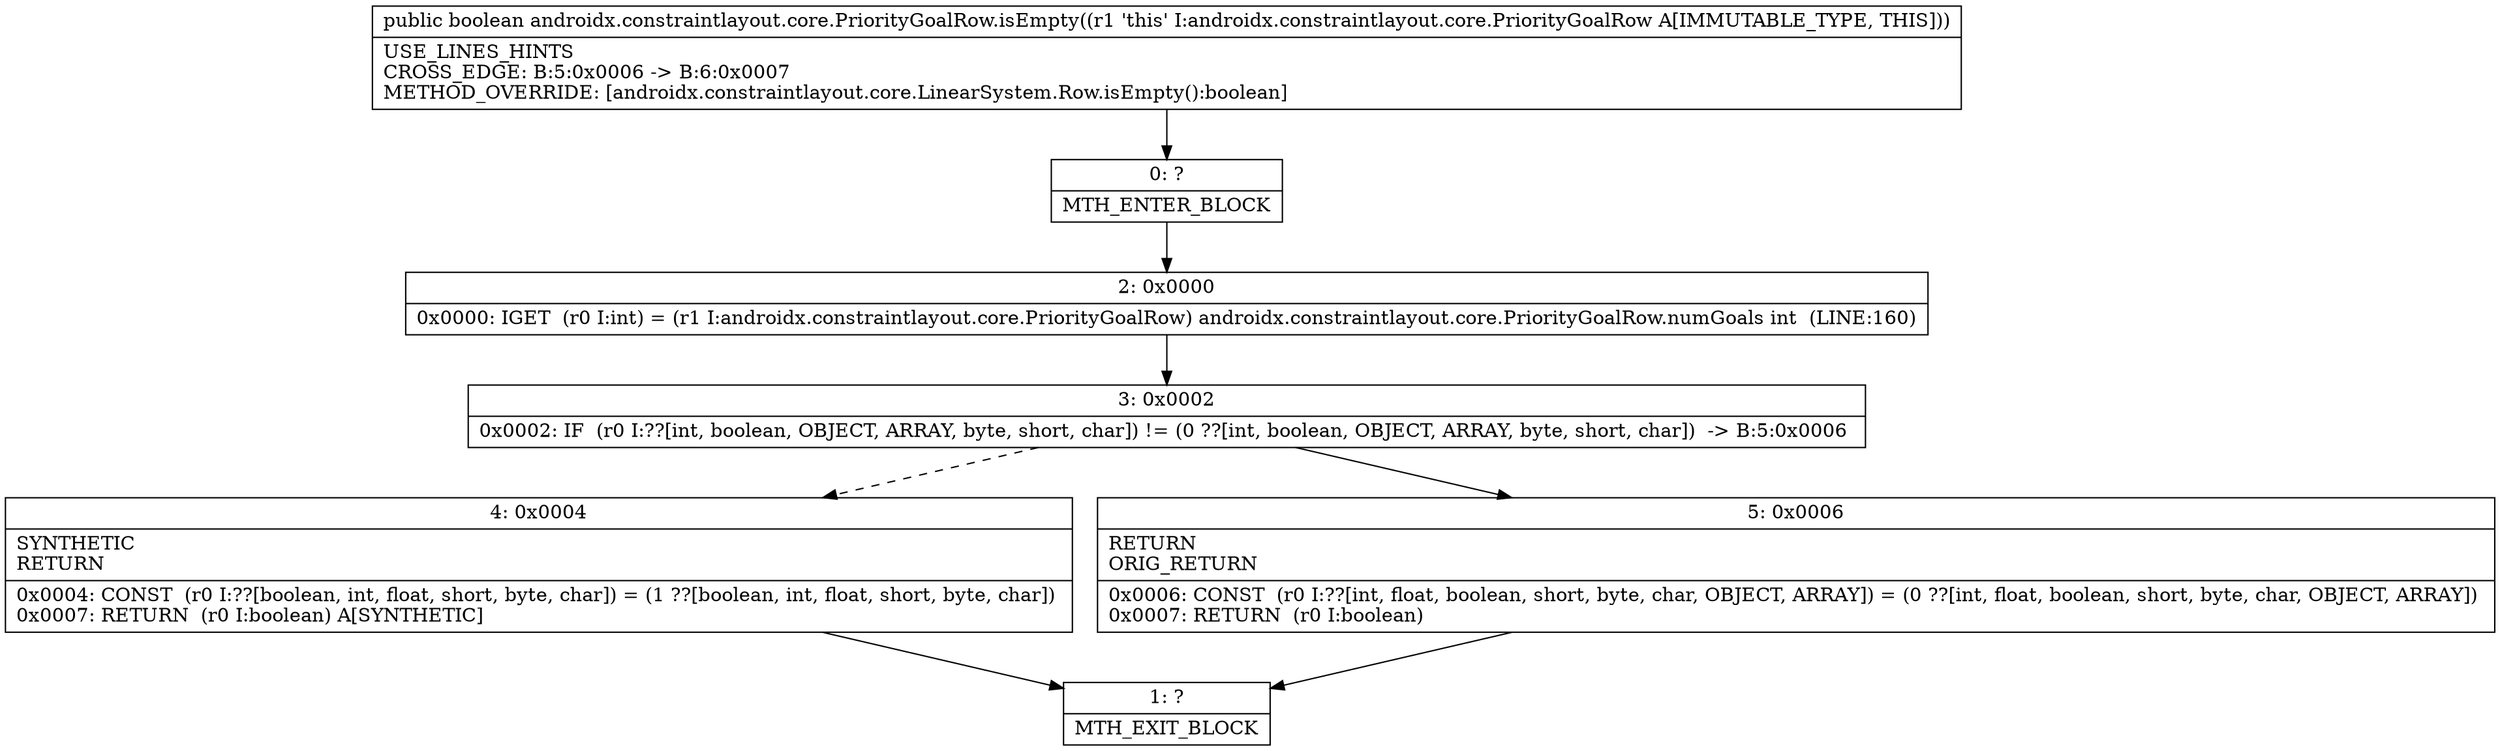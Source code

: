 digraph "CFG forandroidx.constraintlayout.core.PriorityGoalRow.isEmpty()Z" {
Node_0 [shape=record,label="{0\:\ ?|MTH_ENTER_BLOCK\l}"];
Node_2 [shape=record,label="{2\:\ 0x0000|0x0000: IGET  (r0 I:int) = (r1 I:androidx.constraintlayout.core.PriorityGoalRow) androidx.constraintlayout.core.PriorityGoalRow.numGoals int  (LINE:160)\l}"];
Node_3 [shape=record,label="{3\:\ 0x0002|0x0002: IF  (r0 I:??[int, boolean, OBJECT, ARRAY, byte, short, char]) != (0 ??[int, boolean, OBJECT, ARRAY, byte, short, char])  \-\> B:5:0x0006 \l}"];
Node_4 [shape=record,label="{4\:\ 0x0004|SYNTHETIC\lRETURN\l|0x0004: CONST  (r0 I:??[boolean, int, float, short, byte, char]) = (1 ??[boolean, int, float, short, byte, char]) \l0x0007: RETURN  (r0 I:boolean) A[SYNTHETIC]\l}"];
Node_1 [shape=record,label="{1\:\ ?|MTH_EXIT_BLOCK\l}"];
Node_5 [shape=record,label="{5\:\ 0x0006|RETURN\lORIG_RETURN\l|0x0006: CONST  (r0 I:??[int, float, boolean, short, byte, char, OBJECT, ARRAY]) = (0 ??[int, float, boolean, short, byte, char, OBJECT, ARRAY]) \l0x0007: RETURN  (r0 I:boolean) \l}"];
MethodNode[shape=record,label="{public boolean androidx.constraintlayout.core.PriorityGoalRow.isEmpty((r1 'this' I:androidx.constraintlayout.core.PriorityGoalRow A[IMMUTABLE_TYPE, THIS]))  | USE_LINES_HINTS\lCROSS_EDGE: B:5:0x0006 \-\> B:6:0x0007\lMETHOD_OVERRIDE: [androidx.constraintlayout.core.LinearSystem.Row.isEmpty():boolean]\l}"];
MethodNode -> Node_0;Node_0 -> Node_2;
Node_2 -> Node_3;
Node_3 -> Node_4[style=dashed];
Node_3 -> Node_5;
Node_4 -> Node_1;
Node_5 -> Node_1;
}

